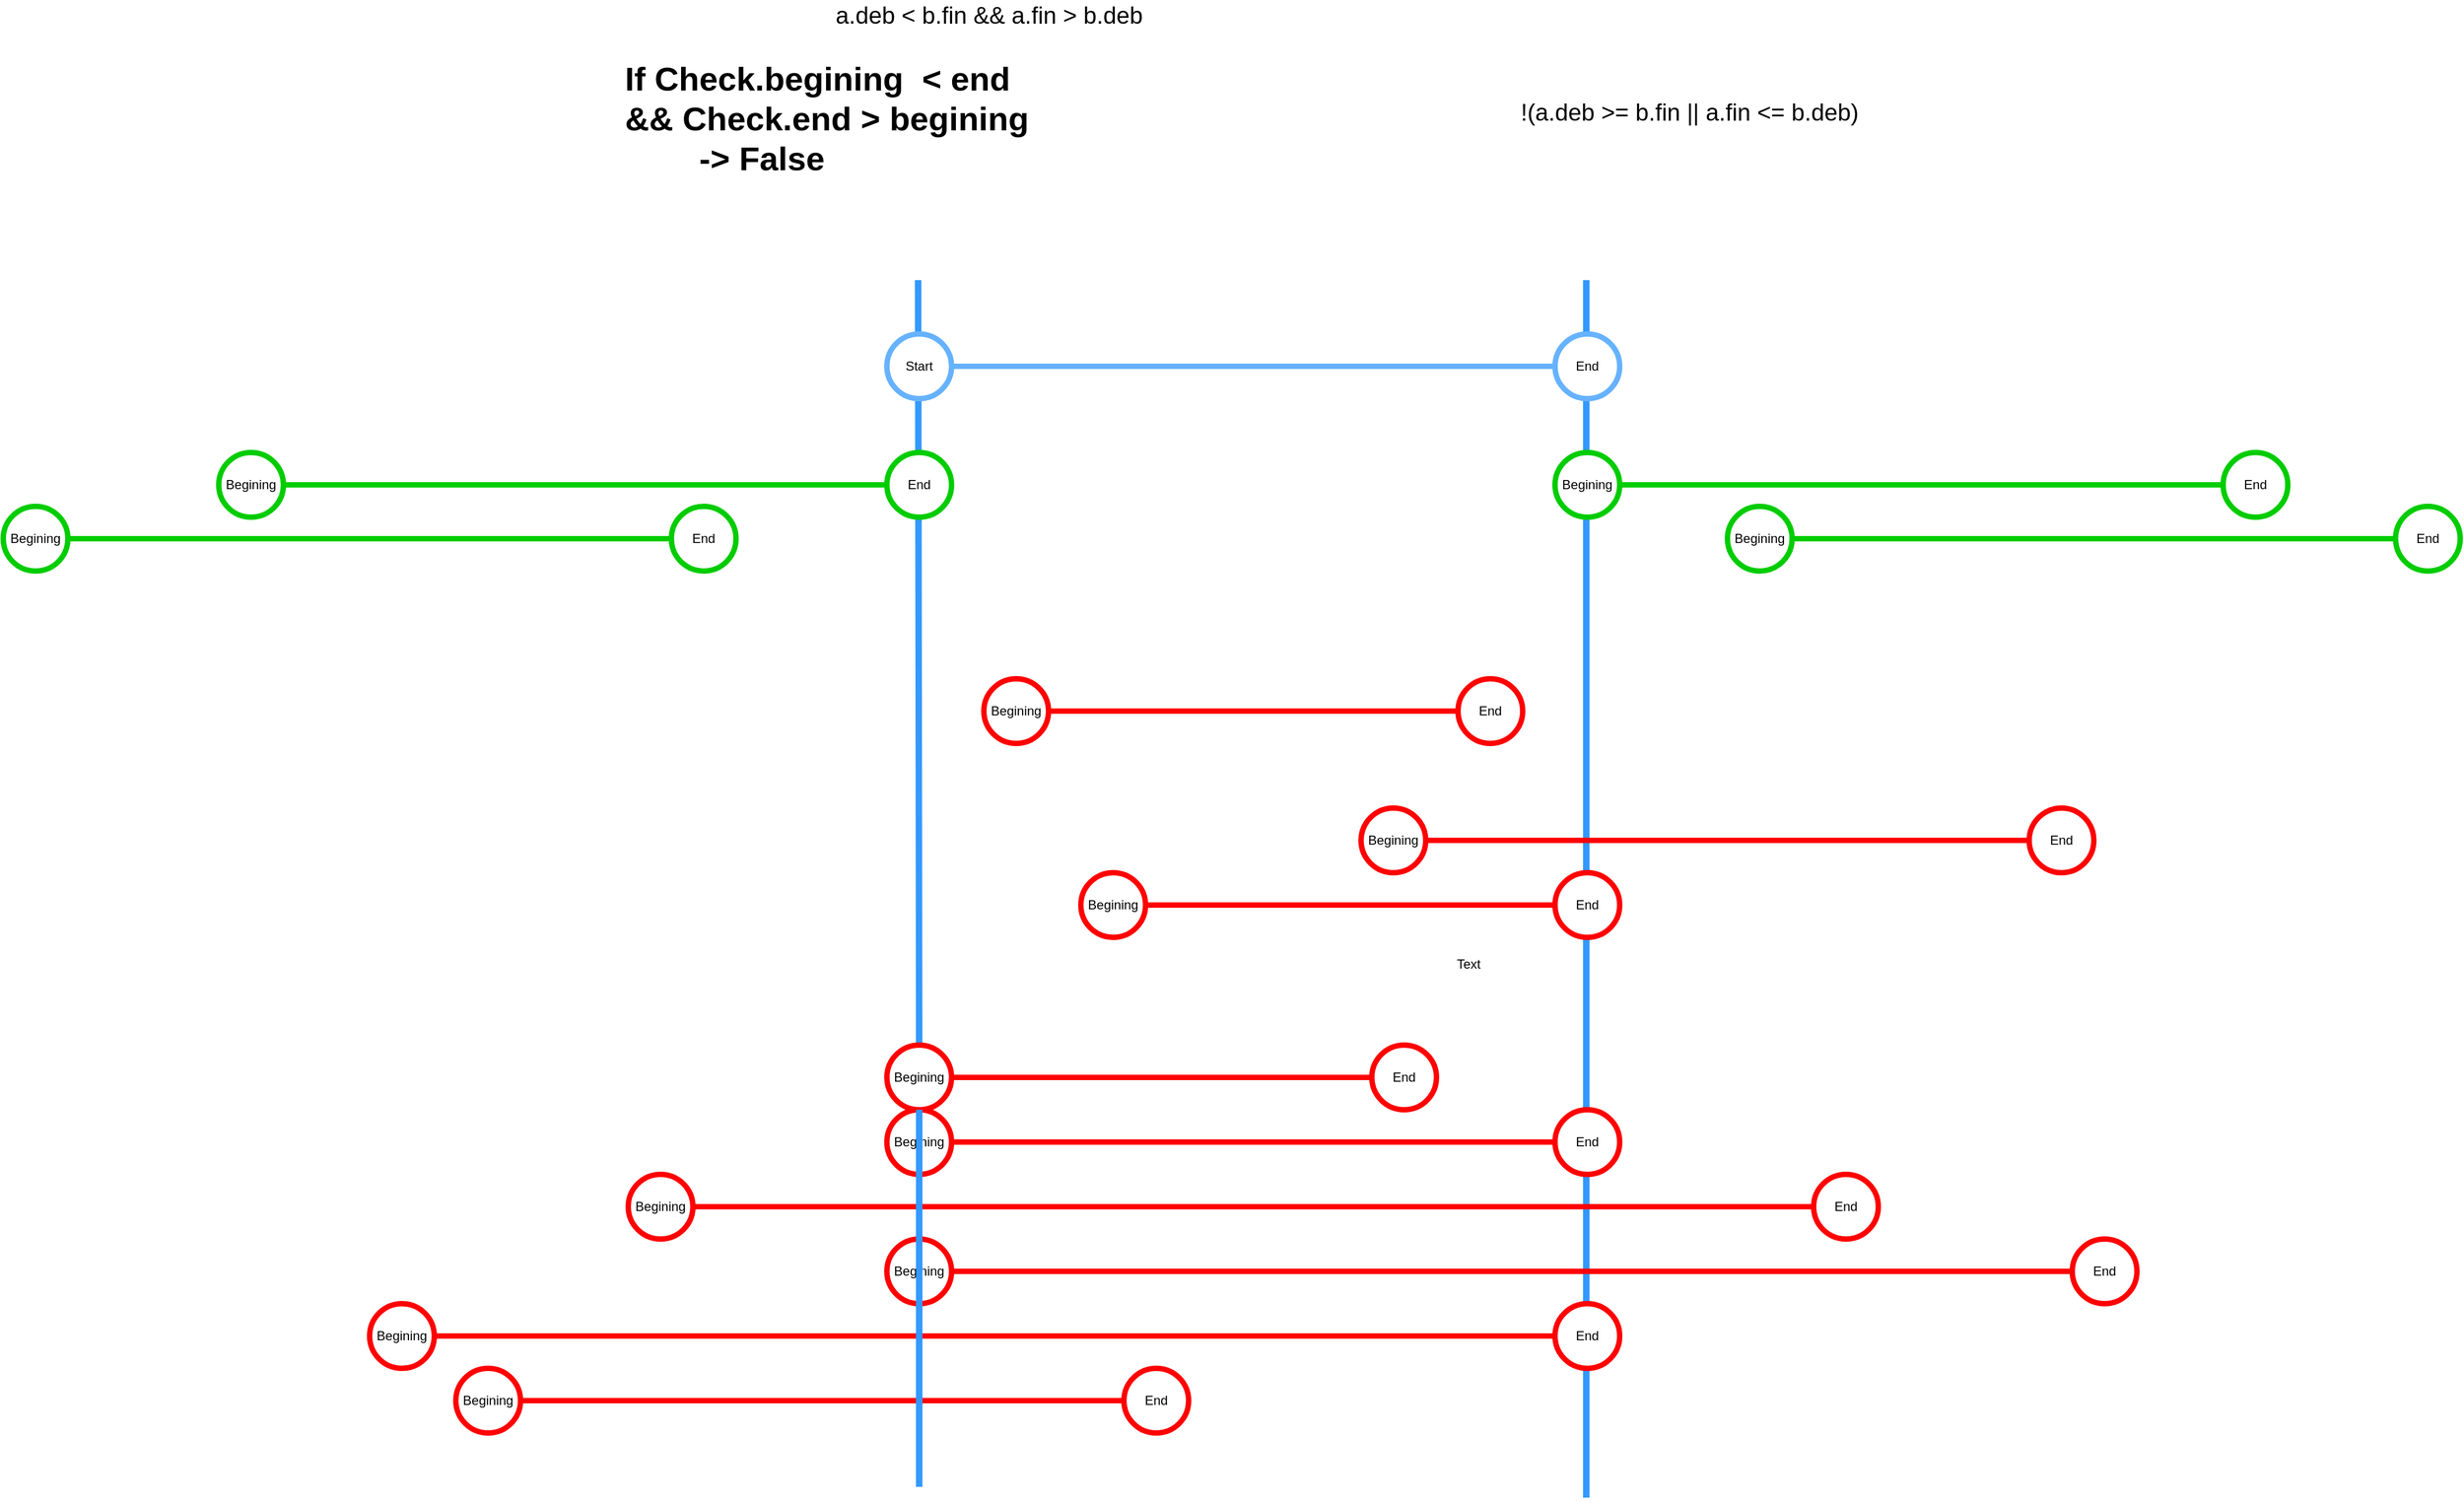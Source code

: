 <mxfile version="19.0.3" type="device"><diagram id="vo3lZnINbKBPuSG-gLmW" name="Page-1"><mxGraphModel dx="2500" dy="1018" grid="1" gridSize="10" guides="1" tooltips="1" connect="1" arrows="1" fold="1" page="1" pageScale="1" pageWidth="827" pageHeight="1169" math="0" shadow="0"><root><mxCell id="0"/><mxCell id="1" parent="0"/><mxCell id="3Xhtmr2svzW_p_ckytW6-25" value="" style="endArrow=none;html=1;rounded=0;strokeColor=#3399FF;strokeWidth=6;startArrow=none;" parent="1" source="3Xhtmr2svzW_p_ckytW6-43" edge="1"><mxGeometry width="50" height="50" relative="1" as="geometry"><mxPoint x="119.25" y="1391" as="sourcePoint"/><mxPoint x="119" y="440" as="targetPoint"/></mxGeometry></mxCell><mxCell id="3Xhtmr2svzW_p_ckytW6-26" value="" style="endArrow=none;html=1;rounded=0;strokeColor=#3399FF;strokeWidth=6;" parent="1" edge="1"><mxGeometry width="50" height="50" relative="1" as="geometry"><mxPoint x="739" y="1570" as="sourcePoint"/><mxPoint x="739" y="440" as="targetPoint"/></mxGeometry></mxCell><mxCell id="3Xhtmr2svzW_p_ckytW6-2" value="" style="endArrow=none;html=1;rounded=0;strokeColor=#66B2FF;strokeWidth=5;" parent="1" source="3Xhtmr2svzW_p_ckytW6-5" target="3Xhtmr2svzW_p_ckytW6-4" edge="1"><mxGeometry width="50" height="50" relative="1" as="geometry"><mxPoint x="560" y="490" as="sourcePoint"/><mxPoint x="660" y="490" as="targetPoint"/></mxGeometry></mxCell><mxCell id="3Xhtmr2svzW_p_ckytW6-4" value="End" style="ellipse;whiteSpace=wrap;html=1;aspect=fixed;strokeColor=#66B2FF;strokeWidth=5;" parent="1" vertex="1"><mxGeometry x="710" y="490" width="60" height="60" as="geometry"/></mxCell><mxCell id="3Xhtmr2svzW_p_ckytW6-5" value="Start" style="ellipse;whiteSpace=wrap;html=1;aspect=fixed;strokeColor=#66B2FF;strokeWidth=5;" parent="1" vertex="1"><mxGeometry x="90" y="490" width="60" height="60" as="geometry"/></mxCell><mxCell id="3Xhtmr2svzW_p_ckytW6-6" value="" style="endArrow=none;html=1;rounded=0;strokeWidth=5;strokeColor=#FF0000;" parent="1" source="3Xhtmr2svzW_p_ckytW6-8" target="3Xhtmr2svzW_p_ckytW6-7" edge="1"><mxGeometry width="50" height="50" relative="1" as="geometry"><mxPoint x="170" y="1520" as="sourcePoint"/><mxPoint x="270" y="1520" as="targetPoint"/></mxGeometry></mxCell><mxCell id="3Xhtmr2svzW_p_ckytW6-7" value="End" style="ellipse;whiteSpace=wrap;html=1;aspect=fixed;strokeWidth=5;strokeColor=#FF0000;" parent="1" vertex="1"><mxGeometry x="310" y="1450" width="60" height="60" as="geometry"/></mxCell><mxCell id="3Xhtmr2svzW_p_ckytW6-8" value="Begining" style="ellipse;whiteSpace=wrap;html=1;aspect=fixed;strokeWidth=5;strokeColor=#FF0000;" parent="1" vertex="1"><mxGeometry x="-310" y="1450" width="60" height="60" as="geometry"/></mxCell><mxCell id="3Xhtmr2svzW_p_ckytW6-9" value="" style="endArrow=none;html=1;rounded=0;strokeWidth=5;strokeColor=#FF0000;" parent="1" source="3Xhtmr2svzW_p_ckytW6-11" target="3Xhtmr2svzW_p_ckytW6-10" edge="1"><mxGeometry width="50" height="50" relative="1" as="geometry"><mxPoint x="1000" y="930" as="sourcePoint"/><mxPoint x="1100" y="930" as="targetPoint"/></mxGeometry></mxCell><mxCell id="3Xhtmr2svzW_p_ckytW6-10" value="End" style="ellipse;whiteSpace=wrap;html=1;aspect=fixed;strokeWidth=5;strokeColor=#FF0000;" parent="1" vertex="1"><mxGeometry x="1150" y="930" width="60" height="60" as="geometry"/></mxCell><mxCell id="3Xhtmr2svzW_p_ckytW6-11" value="Begining" style="ellipse;whiteSpace=wrap;html=1;aspect=fixed;strokeWidth=5;strokeColor=#FF0000;" parent="1" vertex="1"><mxGeometry x="530" y="930" width="60" height="60" as="geometry"/></mxCell><mxCell id="3Xhtmr2svzW_p_ckytW6-12" value="" style="endArrow=none;html=1;rounded=0;strokeWidth=5;strokeColor=#FF0000;" parent="1" source="3Xhtmr2svzW_p_ckytW6-14" target="3Xhtmr2svzW_p_ckytW6-13" edge="1"><mxGeometry width="50" height="50" relative="1" as="geometry"><mxPoint x="590" y="810" as="sourcePoint"/><mxPoint x="690" y="810" as="targetPoint"/></mxGeometry></mxCell><mxCell id="3Xhtmr2svzW_p_ckytW6-13" value="End" style="ellipse;whiteSpace=wrap;html=1;aspect=fixed;strokeWidth=5;strokeColor=#FF0000;" parent="1" vertex="1"><mxGeometry x="620" y="810" width="60" height="60" as="geometry"/></mxCell><mxCell id="3Xhtmr2svzW_p_ckytW6-14" value="Begining" style="ellipse;whiteSpace=wrap;html=1;aspect=fixed;strokeWidth=5;strokeColor=#FF0000;" parent="1" vertex="1"><mxGeometry x="180" y="810" width="60" height="60" as="geometry"/></mxCell><mxCell id="3Xhtmr2svzW_p_ckytW6-16" value="" style="endArrow=none;html=1;rounded=0;strokeWidth=5;strokeColor=#FF0000;" parent="1" source="3Xhtmr2svzW_p_ckytW6-18" target="3Xhtmr2svzW_p_ckytW6-17" edge="1"><mxGeometry width="50" height="50" relative="1" as="geometry"><mxPoint x="270" y="1340" as="sourcePoint"/><mxPoint x="370" y="1340" as="targetPoint"/></mxGeometry></mxCell><mxCell id="3Xhtmr2svzW_p_ckytW6-17" value="End" style="ellipse;whiteSpace=wrap;html=1;aspect=fixed;strokeWidth=5;strokeColor=#FF0000;" parent="1" vertex="1"><mxGeometry x="950" y="1270" width="60" height="60" as="geometry"/></mxCell><mxCell id="3Xhtmr2svzW_p_ckytW6-18" value="Begining" style="ellipse;whiteSpace=wrap;html=1;aspect=fixed;strokeWidth=5;strokeColor=#FF0000;" parent="1" vertex="1"><mxGeometry x="-150" y="1270" width="60" height="60" as="geometry"/></mxCell><mxCell id="3Xhtmr2svzW_p_ckytW6-19" value="" style="endArrow=none;html=1;rounded=0;strokeWidth=5;strokeColor=#00CC00;" parent="1" source="3Xhtmr2svzW_p_ckytW6-20" target="3Xhtmr2svzW_p_ckytW6-21" edge="1"><mxGeometry width="50" height="50" relative="1" as="geometry"><mxPoint x="1340" y="650" as="sourcePoint"/><mxPoint x="1440" y="650" as="targetPoint"/></mxGeometry></mxCell><mxCell id="3Xhtmr2svzW_p_ckytW6-20" value="Begining" style="ellipse;whiteSpace=wrap;html=1;aspect=fixed;strokeWidth=5;strokeColor=#00CC00;" parent="1" vertex="1"><mxGeometry x="870" y="650" width="60" height="60" as="geometry"/></mxCell><mxCell id="3Xhtmr2svzW_p_ckytW6-21" value="End" style="ellipse;whiteSpace=wrap;html=1;aspect=fixed;strokeWidth=5;strokeColor=#00CC00;" parent="1" vertex="1"><mxGeometry x="1490" y="650" width="60" height="60" as="geometry"/></mxCell><mxCell id="3Xhtmr2svzW_p_ckytW6-22" value="" style="endArrow=none;html=1;rounded=0;strokeWidth=5;strokeColor=#00CC00;" parent="1" source="3Xhtmr2svzW_p_ckytW6-23" target="3Xhtmr2svzW_p_ckytW6-24" edge="1"><mxGeometry width="50" height="50" relative="1" as="geometry"><mxPoint x="-260" y="650" as="sourcePoint"/><mxPoint x="-160" y="650" as="targetPoint"/></mxGeometry></mxCell><mxCell id="3Xhtmr2svzW_p_ckytW6-23" value="Begining" style="ellipse;whiteSpace=wrap;html=1;aspect=fixed;strokeWidth=5;strokeColor=#00CC00;" parent="1" vertex="1"><mxGeometry x="-730" y="650" width="60" height="60" as="geometry"/></mxCell><mxCell id="3Xhtmr2svzW_p_ckytW6-24" value="End" style="ellipse;whiteSpace=wrap;html=1;aspect=fixed;strokeWidth=5;strokeColor=#00CC00;" parent="1" vertex="1"><mxGeometry x="-110" y="650" width="60" height="60" as="geometry"/></mxCell><mxCell id="3Xhtmr2svzW_p_ckytW6-27" value="" style="endArrow=none;html=1;rounded=0;strokeWidth=5;strokeColor=#00CC00;" parent="1" source="3Xhtmr2svzW_p_ckytW6-29" target="3Xhtmr2svzW_p_ckytW6-28" edge="1"><mxGeometry width="50" height="50" relative="1" as="geometry"><mxPoint x="-60" y="600" as="sourcePoint"/><mxPoint x="40" y="600" as="targetPoint"/></mxGeometry></mxCell><mxCell id="3Xhtmr2svzW_p_ckytW6-28" value="End" style="ellipse;whiteSpace=wrap;html=1;aspect=fixed;strokeWidth=5;strokeColor=#00CC00;" parent="1" vertex="1"><mxGeometry x="90" y="600" width="60" height="60" as="geometry"/></mxCell><mxCell id="3Xhtmr2svzW_p_ckytW6-29" value="Begining" style="ellipse;whiteSpace=wrap;html=1;aspect=fixed;strokeWidth=5;strokeColor=#00CC00;" parent="1" vertex="1"><mxGeometry x="-530" y="600" width="60" height="60" as="geometry"/></mxCell><mxCell id="3Xhtmr2svzW_p_ckytW6-30" value="" style="endArrow=none;html=1;rounded=0;strokeWidth=5;strokeColor=#00CC00;" parent="1" source="3Xhtmr2svzW_p_ckytW6-32" target="3Xhtmr2svzW_p_ckytW6-31" edge="1"><mxGeometry width="50" height="50" relative="1" as="geometry"><mxPoint x="1180" y="600" as="sourcePoint"/><mxPoint x="1280" y="600" as="targetPoint"/></mxGeometry></mxCell><mxCell id="3Xhtmr2svzW_p_ckytW6-31" value="End" style="ellipse;whiteSpace=wrap;html=1;aspect=fixed;strokeWidth=5;strokeColor=#00CC00;" parent="1" vertex="1"><mxGeometry x="1330" y="600" width="60" height="60" as="geometry"/></mxCell><mxCell id="3Xhtmr2svzW_p_ckytW6-32" value="Begining" style="ellipse;whiteSpace=wrap;html=1;aspect=fixed;strokeWidth=5;strokeColor=#00CC00;" parent="1" vertex="1"><mxGeometry x="710" y="600" width="60" height="60" as="geometry"/></mxCell><mxCell id="3Xhtmr2svzW_p_ckytW6-42" value="" style="endArrow=none;html=1;rounded=0;strokeWidth=5;strokeColor=#FF0000;" parent="1" source="3Xhtmr2svzW_p_ckytW6-43" target="3Xhtmr2svzW_p_ckytW6-44" edge="1"><mxGeometry width="50" height="50" relative="1" as="geometry"><mxPoint x="510" y="1150" as="sourcePoint"/><mxPoint x="610" y="1150" as="targetPoint"/></mxGeometry></mxCell><mxCell id="3Xhtmr2svzW_p_ckytW6-44" value="End" style="ellipse;whiteSpace=wrap;html=1;aspect=fixed;strokeWidth=5;strokeColor=#FF0000;" parent="1" vertex="1"><mxGeometry x="540" y="1150" width="60" height="60" as="geometry"/></mxCell><mxCell id="3Xhtmr2svzW_p_ckytW6-45" value="End" style="ellipse;whiteSpace=wrap;html=1;aspect=fixed;strokeWidth=5;strokeColor=#FF0000;" parent="1" vertex="1"><mxGeometry x="710" y="990" width="60" height="60" as="geometry"/></mxCell><mxCell id="3Xhtmr2svzW_p_ckytW6-47" value="" style="endArrow=none;html=1;rounded=0;strokeWidth=5;strokeColor=#FF0000;" parent="1" target="3Xhtmr2svzW_p_ckytW6-45" edge="1"><mxGeometry width="50" height="50" relative="1" as="geometry"><mxPoint x="330" y="1020" as="sourcePoint"/><mxPoint x="780" y="990" as="targetPoint"/></mxGeometry></mxCell><mxCell id="3Xhtmr2svzW_p_ckytW6-48" value="End" style="ellipse;whiteSpace=wrap;html=1;aspect=fixed;strokeWidth=5;strokeColor=#FF0000;" parent="1" vertex="1"><mxGeometry x="710" y="1210" width="60" height="60" as="geometry"/></mxCell><mxCell id="3Xhtmr2svzW_p_ckytW6-49" value="" style="endArrow=none;html=1;rounded=0;strokeWidth=5;strokeColor=#FF0000;" parent="1" source="3Xhtmr2svzW_p_ckytW6-50" target="3Xhtmr2svzW_p_ckytW6-48" edge="1"><mxGeometry width="50" height="50" relative="1" as="geometry"><mxPoint x="680" y="1210" as="sourcePoint"/><mxPoint x="780" y="1210" as="targetPoint"/></mxGeometry></mxCell><mxCell id="3Xhtmr2svzW_p_ckytW6-50" value="Begining" style="ellipse;whiteSpace=wrap;html=1;aspect=fixed;strokeWidth=5;strokeColor=#FF0000;" parent="1" vertex="1"><mxGeometry x="90" y="1210" width="60" height="60" as="geometry"/></mxCell><mxCell id="3Xhtmr2svzW_p_ckytW6-52" value="" style="endArrow=none;html=1;rounded=0;strokeWidth=5;strokeColor=#FF0000;" parent="1" source="3Xhtmr2svzW_p_ckytW6-53" target="3Xhtmr2svzW_p_ckytW6-54" edge="1"><mxGeometry width="50" height="50" relative="1" as="geometry"><mxPoint x="500" y="1330" as="sourcePoint"/><mxPoint x="600" y="1330" as="targetPoint"/></mxGeometry></mxCell><mxCell id="3Xhtmr2svzW_p_ckytW6-53" value="Begining" style="ellipse;whiteSpace=wrap;html=1;aspect=fixed;strokeWidth=5;strokeColor=#FF0000;" parent="1" vertex="1"><mxGeometry x="90" y="1330" width="60" height="60" as="geometry"/></mxCell><mxCell id="3Xhtmr2svzW_p_ckytW6-54" value="End" style="ellipse;whiteSpace=wrap;html=1;aspect=fixed;strokeWidth=5;strokeColor=#FF0000;" parent="1" vertex="1"><mxGeometry x="1190" y="1330" width="60" height="60" as="geometry"/></mxCell><mxCell id="3Xhtmr2svzW_p_ckytW6-55" value="" style="endArrow=none;html=1;rounded=0;strokeWidth=5;strokeColor=#FF0000;" parent="1" source="3Xhtmr2svzW_p_ckytW6-56" target="3Xhtmr2svzW_p_ckytW6-57" edge="1"><mxGeometry width="50" height="50" relative="1" as="geometry"><mxPoint x="30" y="1460" as="sourcePoint"/><mxPoint x="130" y="1460" as="targetPoint"/></mxGeometry></mxCell><mxCell id="3Xhtmr2svzW_p_ckytW6-56" value="Begining" style="ellipse;whiteSpace=wrap;html=1;aspect=fixed;strokeWidth=5;strokeColor=#FF0000;" parent="1" vertex="1"><mxGeometry x="-390" y="1390" width="60" height="60" as="geometry"/></mxCell><mxCell id="3Xhtmr2svzW_p_ckytW6-57" value="End" style="ellipse;whiteSpace=wrap;html=1;aspect=fixed;strokeWidth=5;strokeColor=#FF0000;" parent="1" vertex="1"><mxGeometry x="710" y="1390" width="60" height="60" as="geometry"/></mxCell><mxCell id="3Xhtmr2svzW_p_ckytW6-58" value="Begining" style="ellipse;whiteSpace=wrap;html=1;aspect=fixed;strokeWidth=5;strokeColor=#FF0000;" parent="1" vertex="1"><mxGeometry x="270" y="990" width="60" height="60" as="geometry"/></mxCell><mxCell id="3Xhtmr2svzW_p_ckytW6-43" value="Begining" style="ellipse;whiteSpace=wrap;html=1;aspect=fixed;strokeWidth=5;strokeColor=#FF0000;" parent="1" vertex="1"><mxGeometry x="90" y="1150" width="60" height="60" as="geometry"/></mxCell><mxCell id="3Xhtmr2svzW_p_ckytW6-65" value="" style="endArrow=none;html=1;rounded=0;strokeColor=#3399FF;strokeWidth=6;" parent="1" target="3Xhtmr2svzW_p_ckytW6-43" edge="1"><mxGeometry width="50" height="50" relative="1" as="geometry"><mxPoint x="120" y="1560" as="sourcePoint"/><mxPoint x="119" y="720" as="targetPoint"/></mxGeometry></mxCell><mxCell id="3Xhtmr2svzW_p_ckytW6-66" value="If Check.begining&amp;nbsp; &amp;lt; end &lt;br&gt;&lt;div style=&quot;&quot;&gt;&lt;span style=&quot;background-color: initial;&quot;&gt;&amp;amp;&amp;amp; Check.end &amp;gt; begining&lt;/span&gt;&lt;/div&gt;&lt;span style=&quot;white-space: pre;&quot;&gt;&#9;&lt;/span&gt;-&amp;gt; False" style="text;html=1;align=left;verticalAlign=middle;resizable=0;points=[];autosize=1;strokeColor=none;fillColor=none;strokeWidth=4;fontSize=31;fontStyle=1" parent="1" vertex="1"><mxGeometry x="-155" y="230" width="390" height="120" as="geometry"/></mxCell><mxCell id="aoK17uH8uKiDBF2nhm66-1" value="Text" style="text;html=1;strokeColor=none;fillColor=none;align=center;verticalAlign=middle;whiteSpace=wrap;rounded=0;" vertex="1" parent="1"><mxGeometry x="600" y="1060" width="60" height="30" as="geometry"/></mxCell><mxCell id="aoK17uH8uKiDBF2nhm66-2" value="!(a.deb &amp;gt;= b.fin || a.fin &amp;lt;= b.deb)" style="text;html=1;strokeColor=none;fillColor=none;align=center;verticalAlign=middle;whiteSpace=wrap;rounded=0;fontSize=22;" vertex="1" parent="1"><mxGeometry x="640" y="270" width="390" height="30" as="geometry"/></mxCell><mxCell id="aoK17uH8uKiDBF2nhm66-3" value="a.deb &amp;lt; b.fin &amp;amp;&amp;amp; a.fin &amp;gt; b.deb" style="text;html=1;strokeColor=none;fillColor=none;align=center;verticalAlign=middle;whiteSpace=wrap;rounded=0;fontSize=22;" vertex="1" parent="1"><mxGeometry x="-10" y="180" width="390" height="30" as="geometry"/></mxCell></root></mxGraphModel></diagram></mxfile>